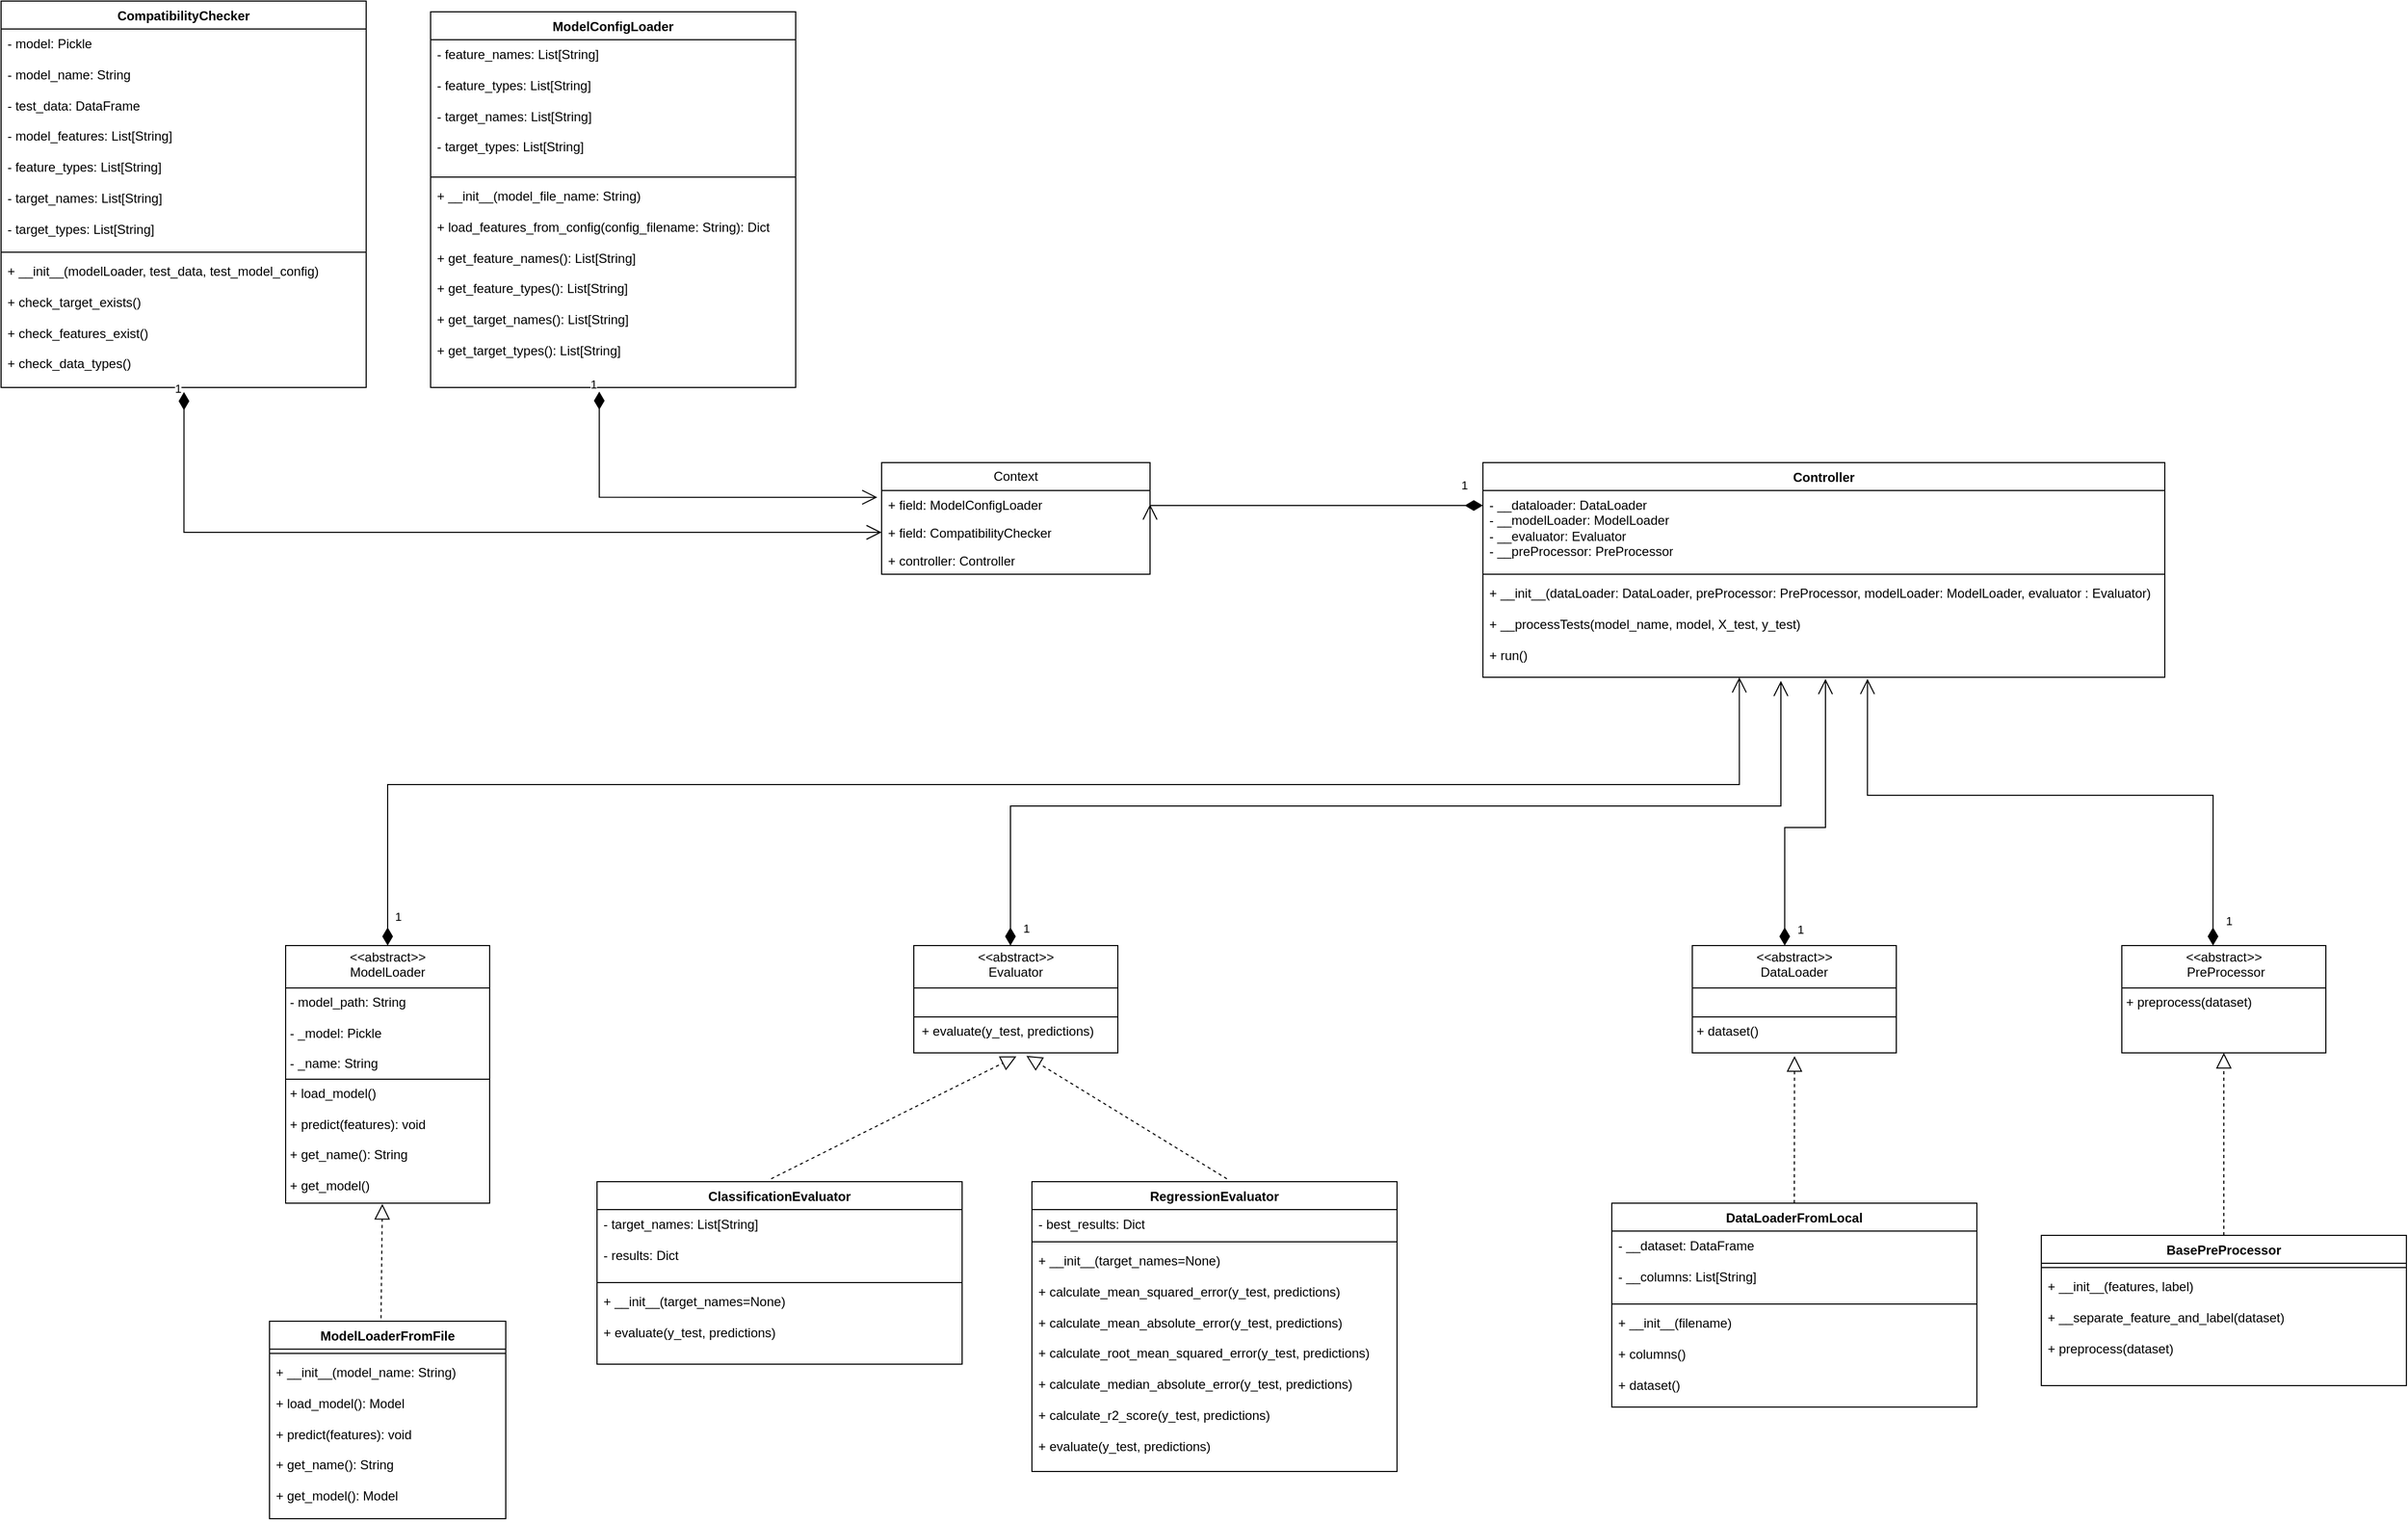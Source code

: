 <mxfile version="24.5.5" type="device">
  <diagram name="Page-1" id="_2zJslGOq1rbOXzVYuH7">
    <mxGraphModel dx="328" dy="1263" grid="1" gridSize="10" guides="1" tooltips="1" connect="1" arrows="1" fold="1" page="1" pageScale="1" pageWidth="850" pageHeight="1100" math="0" shadow="0">
      <root>
        <mxCell id="0" />
        <mxCell id="1" parent="0" />
        <mxCell id="mT_5UxTSljwef2Z8fzQx-3" value="&lt;p style=&quot;margin:0px;margin-top:4px;text-align:center;&quot;&gt;&lt;i&gt;&amp;lt;&amp;lt;&lt;/i&gt;abstract&lt;i&gt;&amp;gt;&amp;gt;&lt;/i&gt;&lt;br&gt;&lt;span style=&quot;text-align: left;&quot;&gt;ModelLoader&lt;/span&gt;&lt;br&gt;&lt;/p&gt;&lt;hr size=&quot;1&quot; style=&quot;border-style:solid;&quot;&gt;&lt;p style=&quot;margin:0px;margin-left:4px;&quot;&gt;- model_path: String&amp;nbsp;&lt;/p&gt;&lt;p style=&quot;margin:0px;margin-left:4px;&quot;&gt;&lt;br&gt;&lt;/p&gt;&lt;p style=&quot;margin:0px;margin-left:4px;&quot;&gt;- _model: Pickle&lt;/p&gt;&lt;p style=&quot;margin:0px;margin-left:4px;&quot;&gt;&lt;br&gt;&lt;/p&gt;&lt;p style=&quot;margin:0px;margin-left:4px;&quot;&gt;- _name: String&amp;nbsp;&lt;br&gt;&lt;/p&gt;&lt;hr size=&quot;1&quot; style=&quot;border-style:solid;&quot;&gt;&lt;p style=&quot;margin:0px;margin-left:4px;&quot;&gt;+ load_model()&amp;nbsp;&lt;/p&gt;&lt;p style=&quot;margin:0px;margin-left:4px;&quot;&gt;&lt;br&gt;&lt;/p&gt;&lt;p style=&quot;margin:0px;margin-left:4px;&quot;&gt;+ predict(features): void&amp;nbsp;&lt;/p&gt;&lt;p style=&quot;margin:0px;margin-left:4px;&quot;&gt;&lt;br&gt;&lt;/p&gt;&lt;p style=&quot;margin:0px;margin-left:4px;&quot;&gt;+ get_name(): String&lt;/p&gt;&lt;p style=&quot;margin:0px;margin-left:4px;&quot;&gt;&lt;br&gt;+ get_model()&amp;nbsp;&amp;nbsp;&lt;br&gt;&lt;/p&gt;" style="verticalAlign=top;align=left;overflow=fill;html=1;whiteSpace=wrap;" vertex="1" parent="1">
          <mxGeometry x="645" y="680" width="190" height="240" as="geometry" />
        </mxCell>
        <mxCell id="mT_5UxTSljwef2Z8fzQx-4" value="ModelLoaderFromFile" style="swimlane;fontStyle=1;align=center;verticalAlign=top;childLayout=stackLayout;horizontal=1;startSize=26;horizontalStack=0;resizeParent=1;resizeParentMax=0;resizeLast=0;collapsible=1;marginBottom=0;whiteSpace=wrap;html=1;" vertex="1" parent="1">
          <mxGeometry x="630" y="1030" width="220" height="184" as="geometry" />
        </mxCell>
        <mxCell id="mT_5UxTSljwef2Z8fzQx-6" value="" style="line;strokeWidth=1;fillColor=none;align=left;verticalAlign=middle;spacingTop=-1;spacingLeft=3;spacingRight=3;rotatable=0;labelPosition=right;points=[];portConstraint=eastwest;strokeColor=inherit;" vertex="1" parent="mT_5UxTSljwef2Z8fzQx-4">
          <mxGeometry y="26" width="220" height="8" as="geometry" />
        </mxCell>
        <mxCell id="mT_5UxTSljwef2Z8fzQx-7" value="&lt;div&gt;+ __init__(model_name: String)&lt;/div&gt;&lt;div&gt;&lt;br&gt;&lt;/div&gt;&lt;div&gt;+ load_model(): Model&lt;/div&gt;&lt;div&gt;&lt;br&gt;&lt;/div&gt;&lt;div&gt;+ predict(features): void&lt;/div&gt;&lt;div&gt;&lt;br&gt;&lt;/div&gt;&lt;div&gt;+ get_name(): String&lt;/div&gt;&lt;div&gt;&lt;br&gt;&lt;/div&gt;&lt;div&gt;+ get_model(): Model&lt;/div&gt;" style="text;strokeColor=none;fillColor=none;align=left;verticalAlign=top;spacingLeft=4;spacingRight=4;overflow=hidden;rotatable=0;points=[[0,0.5],[1,0.5]];portConstraint=eastwest;whiteSpace=wrap;html=1;" vertex="1" parent="mT_5UxTSljwef2Z8fzQx-4">
          <mxGeometry y="34" width="220" height="150" as="geometry" />
        </mxCell>
        <mxCell id="mT_5UxTSljwef2Z8fzQx-11" value="ModelConfigLoader" style="swimlane;fontStyle=1;align=center;verticalAlign=top;childLayout=stackLayout;horizontal=1;startSize=26;horizontalStack=0;resizeParent=1;resizeParentMax=0;resizeLast=0;collapsible=1;marginBottom=0;whiteSpace=wrap;html=1;" vertex="1" parent="1">
          <mxGeometry x="780" y="-190" width="340" height="350" as="geometry" />
        </mxCell>
        <mxCell id="mT_5UxTSljwef2Z8fzQx-12" value="&lt;div&gt;- feature_names: List[String]&lt;/div&gt;&lt;div&gt;&lt;br&gt;&lt;/div&gt;&lt;div&gt;- feature_types: List[String]&lt;/div&gt;&lt;div&gt;&lt;br&gt;&lt;/div&gt;&lt;div&gt;- target_names: List[String]&lt;/div&gt;&lt;div&gt;&lt;br&gt;&lt;/div&gt;&lt;div&gt;- target_types: List[String]&lt;/div&gt;" style="text;strokeColor=none;fillColor=none;align=left;verticalAlign=top;spacingLeft=4;spacingRight=4;overflow=hidden;rotatable=0;points=[[0,0.5],[1,0.5]];portConstraint=eastwest;whiteSpace=wrap;html=1;" vertex="1" parent="mT_5UxTSljwef2Z8fzQx-11">
          <mxGeometry y="26" width="340" height="124" as="geometry" />
        </mxCell>
        <mxCell id="mT_5UxTSljwef2Z8fzQx-13" value="" style="line;strokeWidth=1;fillColor=none;align=left;verticalAlign=middle;spacingTop=-1;spacingLeft=3;spacingRight=3;rotatable=0;labelPosition=right;points=[];portConstraint=eastwest;strokeColor=inherit;" vertex="1" parent="mT_5UxTSljwef2Z8fzQx-11">
          <mxGeometry y="150" width="340" height="8" as="geometry" />
        </mxCell>
        <mxCell id="mT_5UxTSljwef2Z8fzQx-14" value="&lt;div&gt;+ __init__(model_file_name: String)&lt;/div&gt;&lt;div&gt;&lt;br&gt;&lt;/div&gt;&lt;div&gt;+ load_features_from_config(config_filename: String): Dict&lt;/div&gt;&lt;div&gt;&lt;br&gt;&lt;/div&gt;&lt;div&gt;+ get_feature_names(): List[String]&lt;/div&gt;&lt;div&gt;&lt;br&gt;&lt;/div&gt;&lt;div&gt;+ get_feature_types(): List[String]&lt;/div&gt;&lt;div&gt;&lt;br&gt;&lt;/div&gt;&lt;div&gt;+ get_target_names(): List[String]&lt;/div&gt;&lt;div&gt;&lt;br&gt;&lt;/div&gt;&lt;div&gt;+ get_target_types(): List[String]&lt;/div&gt;" style="text;strokeColor=none;fillColor=none;align=left;verticalAlign=top;spacingLeft=4;spacingRight=4;overflow=hidden;rotatable=0;points=[[0,0.5],[1,0.5]];portConstraint=eastwest;whiteSpace=wrap;html=1;" vertex="1" parent="mT_5UxTSljwef2Z8fzQx-11">
          <mxGeometry y="158" width="340" height="192" as="geometry" />
        </mxCell>
        <mxCell id="mT_5UxTSljwef2Z8fzQx-15" value="&lt;p style=&quot;margin:0px;margin-top:4px;text-align:center;&quot;&gt;&lt;i&gt;&amp;lt;&amp;lt;&lt;/i&gt;abstract&lt;i&gt;&amp;gt;&amp;gt;&lt;/i&gt;&lt;br&gt;Evaluator&lt;br&gt;&lt;/p&gt;&lt;hr size=&quot;1&quot; style=&quot;border-style:solid;&quot;&gt;&lt;p style=&quot;margin:0px;margin-left:4px;&quot;&gt;&lt;br&gt;&lt;/p&gt;&lt;hr size=&quot;1&quot; style=&quot;border-style:solid;&quot;&gt;&lt;p style=&quot;margin:0px;margin-left:4px;&quot;&gt;&amp;nbsp;+ evaluate(y_test, predictions)&lt;br&gt;&lt;/p&gt;" style="verticalAlign=top;align=left;overflow=fill;html=1;whiteSpace=wrap;" vertex="1" parent="1">
          <mxGeometry x="1230" y="680" width="190" height="100" as="geometry" />
        </mxCell>
        <mxCell id="mT_5UxTSljwef2Z8fzQx-16" value="RegressionEvaluator" style="swimlane;fontStyle=1;align=center;verticalAlign=top;childLayout=stackLayout;horizontal=1;startSize=26;horizontalStack=0;resizeParent=1;resizeParentMax=0;resizeLast=0;collapsible=1;marginBottom=0;whiteSpace=wrap;html=1;" vertex="1" parent="1">
          <mxGeometry x="1340" y="900" width="340" height="270" as="geometry" />
        </mxCell>
        <mxCell id="mT_5UxTSljwef2Z8fzQx-17" value="- best_results: Dict     " style="text;strokeColor=none;fillColor=none;align=left;verticalAlign=top;spacingLeft=4;spacingRight=4;overflow=hidden;rotatable=0;points=[[0,0.5],[1,0.5]];portConstraint=eastwest;whiteSpace=wrap;html=1;" vertex="1" parent="mT_5UxTSljwef2Z8fzQx-16">
          <mxGeometry y="26" width="340" height="26" as="geometry" />
        </mxCell>
        <mxCell id="mT_5UxTSljwef2Z8fzQx-18" value="" style="line;strokeWidth=1;fillColor=none;align=left;verticalAlign=middle;spacingTop=-1;spacingLeft=3;spacingRight=3;rotatable=0;labelPosition=right;points=[];portConstraint=eastwest;strokeColor=inherit;" vertex="1" parent="mT_5UxTSljwef2Z8fzQx-16">
          <mxGeometry y="52" width="340" height="8" as="geometry" />
        </mxCell>
        <mxCell id="mT_5UxTSljwef2Z8fzQx-19" value="&lt;div&gt;+ __init__(target_names=None)&lt;/div&gt;&lt;div&gt;&amp;nbsp; &amp;nbsp; &amp;nbsp;&lt;/div&gt;&lt;div&gt;+ calculate_mean_squared_error(y_test, predictions)&lt;/div&gt;&lt;div&gt;&lt;br&gt;&lt;/div&gt;&lt;div&gt;+ calculate_mean_absolute_error(y_test, predictions)&lt;/div&gt;&lt;div&gt;&lt;br&gt;&lt;/div&gt;&lt;div&gt;+ calculate_root_mean_squared_error(y_test, predictions)&lt;/div&gt;&lt;div&gt;&lt;br&gt;&lt;/div&gt;&lt;div&gt;+ calculate_median_absolute_error(y_test, predictions)&lt;/div&gt;&lt;div&gt;&lt;br&gt;&lt;/div&gt;&lt;div&gt;+ calculate_r2_score(y_test, predictions)&lt;/div&gt;&lt;div&gt;&lt;br&gt;&lt;/div&gt;&lt;div&gt;+ evaluate(y_test, predictions)&lt;/div&gt;" style="text;strokeColor=none;fillColor=none;align=left;verticalAlign=top;spacingLeft=4;spacingRight=4;overflow=hidden;rotatable=0;points=[[0,0.5],[1,0.5]];portConstraint=eastwest;whiteSpace=wrap;html=1;" vertex="1" parent="mT_5UxTSljwef2Z8fzQx-16">
          <mxGeometry y="60" width="340" height="210" as="geometry" />
        </mxCell>
        <mxCell id="mT_5UxTSljwef2Z8fzQx-20" value="ClassificationEvaluator   " style="swimlane;fontStyle=1;align=center;verticalAlign=top;childLayout=stackLayout;horizontal=1;startSize=26;horizontalStack=0;resizeParent=1;resizeParentMax=0;resizeLast=0;collapsible=1;marginBottom=0;whiteSpace=wrap;html=1;" vertex="1" parent="1">
          <mxGeometry x="935" y="900" width="340" height="170" as="geometry" />
        </mxCell>
        <mxCell id="mT_5UxTSljwef2Z8fzQx-21" value="- target_names: List[String]&lt;br/&gt;&lt;br/&gt;- results: Dict     " style="text;strokeColor=none;fillColor=none;align=left;verticalAlign=top;spacingLeft=4;spacingRight=4;overflow=hidden;rotatable=0;points=[[0,0.5],[1,0.5]];portConstraint=eastwest;whiteSpace=wrap;html=1;" vertex="1" parent="mT_5UxTSljwef2Z8fzQx-20">
          <mxGeometry y="26" width="340" height="64" as="geometry" />
        </mxCell>
        <mxCell id="mT_5UxTSljwef2Z8fzQx-22" value="" style="line;strokeWidth=1;fillColor=none;align=left;verticalAlign=middle;spacingTop=-1;spacingLeft=3;spacingRight=3;rotatable=0;labelPosition=right;points=[];portConstraint=eastwest;strokeColor=inherit;" vertex="1" parent="mT_5UxTSljwef2Z8fzQx-20">
          <mxGeometry y="90" width="340" height="8" as="geometry" />
        </mxCell>
        <mxCell id="mT_5UxTSljwef2Z8fzQx-23" value="+ __init__(target_names=None)&lt;br/&gt;&lt;br/&gt;+ evaluate(y_test, predictions)" style="text;strokeColor=none;fillColor=none;align=left;verticalAlign=top;spacingLeft=4;spacingRight=4;overflow=hidden;rotatable=0;points=[[0,0.5],[1,0.5]];portConstraint=eastwest;whiteSpace=wrap;html=1;" vertex="1" parent="mT_5UxTSljwef2Z8fzQx-20">
          <mxGeometry y="98" width="340" height="72" as="geometry" />
        </mxCell>
        <mxCell id="mT_5UxTSljwef2Z8fzQx-24" value="&lt;p style=&quot;margin:0px;margin-top:4px;text-align:center;&quot;&gt;&lt;i&gt;&amp;lt;&amp;lt;&lt;/i&gt;abstract&lt;i&gt;&amp;gt;&amp;gt;&lt;/i&gt;&lt;br&gt;DataLoader&lt;br&gt;&lt;/p&gt;&lt;hr size=&quot;1&quot; style=&quot;border-style:solid;&quot;&gt;&lt;p style=&quot;margin:0px;margin-left:4px;&quot;&gt;&lt;br&gt;&lt;/p&gt;&lt;hr size=&quot;1&quot; style=&quot;border-style:solid;&quot;&gt;&lt;p style=&quot;margin:0px;margin-left:4px;&quot;&gt;+ dataset()&lt;br&gt;&lt;/p&gt;" style="verticalAlign=top;align=left;overflow=fill;html=1;whiteSpace=wrap;" vertex="1" parent="1">
          <mxGeometry x="1955" y="680" width="190" height="100" as="geometry" />
        </mxCell>
        <mxCell id="mT_5UxTSljwef2Z8fzQx-25" value="DataLoaderFromLocal" style="swimlane;fontStyle=1;align=center;verticalAlign=top;childLayout=stackLayout;horizontal=1;startSize=26;horizontalStack=0;resizeParent=1;resizeParentMax=0;resizeLast=0;collapsible=1;marginBottom=0;whiteSpace=wrap;html=1;" vertex="1" parent="1">
          <mxGeometry x="1880" y="920" width="340" height="190" as="geometry" />
        </mxCell>
        <mxCell id="mT_5UxTSljwef2Z8fzQx-26" value="- __dataset: DataFrame&lt;br&gt;&lt;br&gt;- __columns: List[String]" style="text;strokeColor=none;fillColor=none;align=left;verticalAlign=top;spacingLeft=4;spacingRight=4;overflow=hidden;rotatable=0;points=[[0,0.5],[1,0.5]];portConstraint=eastwest;whiteSpace=wrap;html=1;" vertex="1" parent="mT_5UxTSljwef2Z8fzQx-25">
          <mxGeometry y="26" width="340" height="64" as="geometry" />
        </mxCell>
        <mxCell id="mT_5UxTSljwef2Z8fzQx-27" value="" style="line;strokeWidth=1;fillColor=none;align=left;verticalAlign=middle;spacingTop=-1;spacingLeft=3;spacingRight=3;rotatable=0;labelPosition=right;points=[];portConstraint=eastwest;strokeColor=inherit;" vertex="1" parent="mT_5UxTSljwef2Z8fzQx-25">
          <mxGeometry y="90" width="340" height="8" as="geometry" />
        </mxCell>
        <mxCell id="mT_5UxTSljwef2Z8fzQx-28" value="+ __init__(filename)&lt;br/&gt;&lt;br/&gt;+ columns()&lt;br/&gt;&lt;br/&gt;+ dataset()" style="text;strokeColor=none;fillColor=none;align=left;verticalAlign=top;spacingLeft=4;spacingRight=4;overflow=hidden;rotatable=0;points=[[0,0.5],[1,0.5]];portConstraint=eastwest;whiteSpace=wrap;html=1;" vertex="1" parent="mT_5UxTSljwef2Z8fzQx-25">
          <mxGeometry y="98" width="340" height="92" as="geometry" />
        </mxCell>
        <mxCell id="mT_5UxTSljwef2Z8fzQx-29" value="CompatibilityChecker" style="swimlane;fontStyle=1;align=center;verticalAlign=top;childLayout=stackLayout;horizontal=1;startSize=26;horizontalStack=0;resizeParent=1;resizeParentMax=0;resizeLast=0;collapsible=1;marginBottom=0;whiteSpace=wrap;html=1;" vertex="1" parent="1">
          <mxGeometry x="380" y="-200" width="340" height="360" as="geometry" />
        </mxCell>
        <mxCell id="mT_5UxTSljwef2Z8fzQx-30" value="- model:&amp;nbsp;&lt;span style=&quot;background-color: initial;&quot;&gt;Pickle&lt;/span&gt;&lt;div&gt;&lt;br&gt;- model_name: String&lt;/div&gt;&lt;div&gt;&lt;br&gt;- test_data: DataFrame&lt;/div&gt;&lt;div&gt;&lt;br&gt;- model_features:&amp;nbsp;&lt;span style=&quot;background-color: initial;&quot;&gt;List[String]&lt;/span&gt;&lt;/div&gt;&lt;div&gt;&lt;br&gt;- feature_types:&amp;nbsp;&lt;span style=&quot;background-color: initial;&quot;&gt;List[String]&lt;/span&gt;&lt;/div&gt;&lt;div&gt;&lt;br&gt;- target_names:&amp;nbsp;&lt;span style=&quot;background-color: initial;&quot;&gt;List[String]&lt;/span&gt;&lt;/div&gt;&lt;div&gt;&lt;br&gt;- target_types:&amp;nbsp;&lt;span style=&quot;background-color: initial;&quot;&gt;List[String]&lt;/span&gt;&lt;/div&gt;" style="text;strokeColor=none;fillColor=none;align=left;verticalAlign=top;spacingLeft=4;spacingRight=4;overflow=hidden;rotatable=0;points=[[0,0.5],[1,0.5]];portConstraint=eastwest;whiteSpace=wrap;html=1;" vertex="1" parent="mT_5UxTSljwef2Z8fzQx-29">
          <mxGeometry y="26" width="340" height="204" as="geometry" />
        </mxCell>
        <mxCell id="mT_5UxTSljwef2Z8fzQx-31" value="" style="line;strokeWidth=1;fillColor=none;align=left;verticalAlign=middle;spacingTop=-1;spacingLeft=3;spacingRight=3;rotatable=0;labelPosition=right;points=[];portConstraint=eastwest;strokeColor=inherit;" vertex="1" parent="mT_5UxTSljwef2Z8fzQx-29">
          <mxGeometry y="230" width="340" height="8" as="geometry" />
        </mxCell>
        <mxCell id="mT_5UxTSljwef2Z8fzQx-32" value="+ __init__(modelLoader, test_data, test_model_config)&lt;br/&gt;&lt;br/&gt;+ check_target_exists()&lt;br/&gt;&lt;br/&gt;+ check_features_exist()&lt;br/&gt;&lt;br/&gt;+ check_data_types()" style="text;strokeColor=none;fillColor=none;align=left;verticalAlign=top;spacingLeft=4;spacingRight=4;overflow=hidden;rotatable=0;points=[[0,0.5],[1,0.5]];portConstraint=eastwest;whiteSpace=wrap;html=1;" vertex="1" parent="mT_5UxTSljwef2Z8fzQx-29">
          <mxGeometry y="238" width="340" height="122" as="geometry" />
        </mxCell>
        <mxCell id="mT_5UxTSljwef2Z8fzQx-33" value="&lt;p style=&quot;margin:0px;margin-top:4px;text-align:center;&quot;&gt;&lt;i&gt;&amp;lt;&amp;lt;&lt;/i&gt;abstract&lt;i&gt;&amp;gt;&amp;gt;&lt;/i&gt;&lt;br&gt;&lt;/p&gt;&lt;p style=&quot;text-align: center; margin: 0px 0px 0px 4px;&quot;&gt;&lt;span style=&quot;background-color: initial;&quot;&gt;PreProcessor&lt;/span&gt;&lt;br&gt;&lt;/p&gt;&lt;hr size=&quot;1&quot; style=&quot;border-style:solid;&quot;&gt;&lt;p style=&quot;margin:0px;margin-left:4px;&quot;&gt;+ preprocess(dataset)&lt;br&gt;&lt;/p&gt;" style="verticalAlign=top;align=left;overflow=fill;html=1;whiteSpace=wrap;" vertex="1" parent="1">
          <mxGeometry x="2355" y="680" width="190" height="100" as="geometry" />
        </mxCell>
        <mxCell id="mT_5UxTSljwef2Z8fzQx-34" value="BasePreProcessor" style="swimlane;fontStyle=1;align=center;verticalAlign=top;childLayout=stackLayout;horizontal=1;startSize=26;horizontalStack=0;resizeParent=1;resizeParentMax=0;resizeLast=0;collapsible=1;marginBottom=0;whiteSpace=wrap;html=1;" vertex="1" parent="1">
          <mxGeometry x="2280" y="950" width="340" height="140" as="geometry" />
        </mxCell>
        <mxCell id="mT_5UxTSljwef2Z8fzQx-36" value="" style="line;strokeWidth=1;fillColor=none;align=left;verticalAlign=middle;spacingTop=-1;spacingLeft=3;spacingRight=3;rotatable=0;labelPosition=right;points=[];portConstraint=eastwest;strokeColor=inherit;" vertex="1" parent="mT_5UxTSljwef2Z8fzQx-34">
          <mxGeometry y="26" width="340" height="8" as="geometry" />
        </mxCell>
        <mxCell id="mT_5UxTSljwef2Z8fzQx-37" value="&lt;div&gt;+ __init__(features, label)&lt;/div&gt;&lt;div&gt;&lt;br&gt;&lt;/div&gt;&lt;div&gt;+&amp;nbsp;__separate_feature_and_label(dataset)&lt;/div&gt;&lt;div&gt;&lt;br&gt;&lt;/div&gt;&lt;div&gt;+&amp;nbsp;preprocess(dataset)&lt;/div&gt;" style="text;strokeColor=none;fillColor=none;align=left;verticalAlign=top;spacingLeft=4;spacingRight=4;overflow=hidden;rotatable=0;points=[[0,0.5],[1,0.5]];portConstraint=eastwest;whiteSpace=wrap;html=1;" vertex="1" parent="mT_5UxTSljwef2Z8fzQx-34">
          <mxGeometry y="34" width="340" height="106" as="geometry" />
        </mxCell>
        <mxCell id="mT_5UxTSljwef2Z8fzQx-38" value="Controller" style="swimlane;fontStyle=1;align=center;verticalAlign=top;childLayout=stackLayout;horizontal=1;startSize=26;horizontalStack=0;resizeParent=1;resizeParentMax=0;resizeLast=0;collapsible=1;marginBottom=0;whiteSpace=wrap;html=1;" vertex="1" parent="1">
          <mxGeometry x="1760" y="230" width="635" height="200" as="geometry" />
        </mxCell>
        <mxCell id="mT_5UxTSljwef2Z8fzQx-39" value="- __dataloader: DataLoader&lt;br/&gt;- __modelLoader: ModelLoader&lt;br/&gt;- __evaluator: Evaluator&lt;br/&gt;- __preProcessor: PreProcessor" style="text;strokeColor=none;fillColor=none;align=left;verticalAlign=top;spacingLeft=4;spacingRight=4;overflow=hidden;rotatable=0;points=[[0,0.5],[1,0.5]];portConstraint=eastwest;whiteSpace=wrap;html=1;" vertex="1" parent="mT_5UxTSljwef2Z8fzQx-38">
          <mxGeometry y="26" width="635" height="74" as="geometry" />
        </mxCell>
        <mxCell id="mT_5UxTSljwef2Z8fzQx-40" value="" style="line;strokeWidth=1;fillColor=none;align=left;verticalAlign=middle;spacingTop=-1;spacingLeft=3;spacingRight=3;rotatable=0;labelPosition=right;points=[];portConstraint=eastwest;strokeColor=inherit;" vertex="1" parent="mT_5UxTSljwef2Z8fzQx-38">
          <mxGeometry y="100" width="635" height="8" as="geometry" />
        </mxCell>
        <mxCell id="mT_5UxTSljwef2Z8fzQx-41" value="+ __init__(dataLoader: DataLoader, preProcessor: PreProcessor, modelLoader: ModelLoader, evaluator : Evaluator)&lt;div&gt;&lt;br&gt;+ __processTests(model_name, model, X_test, y_test)&lt;/div&gt;&lt;div&gt;&lt;br&gt;+ run()&lt;/div&gt;" style="text;strokeColor=none;fillColor=none;align=left;verticalAlign=top;spacingLeft=4;spacingRight=4;overflow=hidden;rotatable=0;points=[[0,0.5],[1,0.5]];portConstraint=eastwest;whiteSpace=wrap;html=1;" vertex="1" parent="mT_5UxTSljwef2Z8fzQx-38">
          <mxGeometry y="108" width="635" height="92" as="geometry" />
        </mxCell>
        <mxCell id="mT_5UxTSljwef2Z8fzQx-44" value="1" style="endArrow=open;html=1;endSize=12;startArrow=diamondThin;startSize=14;startFill=1;edgeStyle=orthogonalEdgeStyle;align=left;verticalAlign=bottom;rounded=0;exitX=0.462;exitY=1.02;exitDx=0;exitDy=0;exitPerimeter=0;entryX=-0.016;entryY=0.244;entryDx=0;entryDy=0;entryPerimeter=0;" edge="1" parent="1" source="mT_5UxTSljwef2Z8fzQx-14" target="mT_5UxTSljwef2Z8fzQx-56">
          <mxGeometry x="-0.985" y="-10" relative="1" as="geometry">
            <mxPoint x="770" y="620" as="sourcePoint" />
            <mxPoint x="1120" y="384" as="targetPoint" />
            <Array as="points">
              <mxPoint x="937" y="262" />
            </Array>
            <mxPoint as="offset" />
          </mxGeometry>
        </mxCell>
        <mxCell id="mT_5UxTSljwef2Z8fzQx-46" value="1" style="endArrow=open;html=1;endSize=12;startArrow=diamondThin;startSize=14;startFill=1;edgeStyle=orthogonalEdgeStyle;align=left;verticalAlign=bottom;rounded=0;exitX=0.5;exitY=0;exitDx=0;exitDy=0;entryX=0.376;entryY=1.001;entryDx=0;entryDy=0;entryPerimeter=0;" edge="1" parent="1" source="mT_5UxTSljwef2Z8fzQx-3" target="mT_5UxTSljwef2Z8fzQx-41">
          <mxGeometry x="-0.976" y="-5" relative="1" as="geometry">
            <mxPoint x="730" y="690" as="sourcePoint" />
            <mxPoint x="1800" y="440" as="targetPoint" />
            <Array as="points">
              <mxPoint x="740" y="530" />
              <mxPoint x="1999" y="530" />
            </Array>
            <mxPoint as="offset" />
          </mxGeometry>
        </mxCell>
        <mxCell id="mT_5UxTSljwef2Z8fzQx-47" value="1" style="endArrow=open;html=1;endSize=12;startArrow=diamondThin;startSize=14;startFill=1;edgeStyle=orthogonalEdgeStyle;align=left;verticalAlign=bottom;rounded=0;entryX=0.437;entryY=1.037;entryDx=0;entryDy=0;entryPerimeter=0;" edge="1" parent="1" source="mT_5UxTSljwef2Z8fzQx-15" target="mT_5UxTSljwef2Z8fzQx-41">
          <mxGeometry x="-0.985" y="-10" relative="1" as="geometry">
            <mxPoint x="730" y="690" as="sourcePoint" />
            <mxPoint x="1850" y="435" as="targetPoint" />
            <Array as="points">
              <mxPoint x="1320" y="550" />
              <mxPoint x="2038" y="550" />
            </Array>
            <mxPoint as="offset" />
          </mxGeometry>
        </mxCell>
        <mxCell id="mT_5UxTSljwef2Z8fzQx-48" value="1" style="endArrow=open;html=1;endSize=12;startArrow=diamondThin;startSize=14;startFill=1;edgeStyle=orthogonalEdgeStyle;align=left;verticalAlign=bottom;rounded=0;entryX=0.502;entryY=1.017;entryDx=0;entryDy=0;entryPerimeter=0;exitX=0.453;exitY=0;exitDx=0;exitDy=0;exitPerimeter=0;" edge="1" parent="1" source="mT_5UxTSljwef2Z8fzQx-24" target="mT_5UxTSljwef2Z8fzQx-41">
          <mxGeometry x="-0.953" y="-10" relative="1" as="geometry">
            <mxPoint x="2531" y="939" as="sourcePoint" />
            <mxPoint x="2090" y="440" as="targetPoint" />
            <Array as="points">
              <mxPoint x="2041" y="570" />
              <mxPoint x="2079" y="570" />
              <mxPoint x="2079" y="432" />
            </Array>
            <mxPoint as="offset" />
          </mxGeometry>
        </mxCell>
        <mxCell id="mT_5UxTSljwef2Z8fzQx-49" value="1" style="endArrow=open;html=1;endSize=12;startArrow=diamondThin;startSize=14;startFill=1;edgeStyle=orthogonalEdgeStyle;align=left;verticalAlign=bottom;rounded=0;entryX=0.564;entryY=1.017;entryDx=0;entryDy=0;entryPerimeter=0;exitX=0.447;exitY=0;exitDx=0;exitDy=0;exitPerimeter=0;" edge="1" parent="1" source="mT_5UxTSljwef2Z8fzQx-33" target="mT_5UxTSljwef2Z8fzQx-41">
          <mxGeometry x="-0.953" y="-10" relative="1" as="geometry">
            <mxPoint x="2440" y="670" as="sourcePoint" />
            <mxPoint x="2140" y="440" as="targetPoint" />
            <Array as="points">
              <mxPoint x="2440" y="660" />
              <mxPoint x="2440" y="540" />
              <mxPoint x="2118" y="540" />
            </Array>
            <mxPoint as="offset" />
          </mxGeometry>
        </mxCell>
        <mxCell id="mT_5UxTSljwef2Z8fzQx-50" value="" style="endArrow=block;dashed=1;endFill=0;endSize=12;html=1;rounded=0;entryX=0.474;entryY=1.003;entryDx=0;entryDy=0;entryPerimeter=0;exitX=0.472;exitY=-0.015;exitDx=0;exitDy=0;exitPerimeter=0;" edge="1" parent="1" source="mT_5UxTSljwef2Z8fzQx-4" target="mT_5UxTSljwef2Z8fzQx-3">
          <mxGeometry width="160" relative="1" as="geometry">
            <mxPoint x="925" y="920" as="sourcePoint" />
            <mxPoint x="1085" y="920" as="targetPoint" />
          </mxGeometry>
        </mxCell>
        <mxCell id="mT_5UxTSljwef2Z8fzQx-51" value="" style="endArrow=block;dashed=1;endFill=0;endSize=12;html=1;rounded=0;entryX=0.501;entryY=1.03;entryDx=0;entryDy=0;entryPerimeter=0;exitX=0.5;exitY=0;exitDx=0;exitDy=0;" edge="1" parent="1" source="mT_5UxTSljwef2Z8fzQx-25" target="mT_5UxTSljwef2Z8fzQx-24">
          <mxGeometry width="160" relative="1" as="geometry">
            <mxPoint x="1950" y="840" as="sourcePoint" />
            <mxPoint x="2110" y="840" as="targetPoint" />
          </mxGeometry>
        </mxCell>
        <mxCell id="mT_5UxTSljwef2Z8fzQx-52" value="" style="endArrow=block;dashed=1;endFill=0;endSize=12;html=1;rounded=0;entryX=0.552;entryY=1.028;entryDx=0;entryDy=0;entryPerimeter=0;exitX=0.534;exitY=-0.01;exitDx=0;exitDy=0;exitPerimeter=0;" edge="1" parent="1" source="mT_5UxTSljwef2Z8fzQx-16" target="mT_5UxTSljwef2Z8fzQx-15">
          <mxGeometry width="160" relative="1" as="geometry">
            <mxPoint x="1360" y="830" as="sourcePoint" />
            <mxPoint x="1520" y="830" as="targetPoint" />
          </mxGeometry>
        </mxCell>
        <mxCell id="mT_5UxTSljwef2Z8fzQx-53" value="" style="endArrow=block;dashed=1;endFill=0;endSize=12;html=1;rounded=0;exitX=0.477;exitY=-0.016;exitDx=0;exitDy=0;exitPerimeter=0;entryX=0.503;entryY=1.032;entryDx=0;entryDy=0;entryPerimeter=0;" edge="1" parent="1" source="mT_5UxTSljwef2Z8fzQx-20" target="mT_5UxTSljwef2Z8fzQx-15">
          <mxGeometry width="160" relative="1" as="geometry">
            <mxPoint x="1160" y="840" as="sourcePoint" />
            <mxPoint x="1320" y="840" as="targetPoint" />
          </mxGeometry>
        </mxCell>
        <mxCell id="mT_5UxTSljwef2Z8fzQx-54" value="" style="endArrow=block;dashed=1;endFill=0;endSize=12;html=1;rounded=0;entryX=0.5;entryY=1;entryDx=0;entryDy=0;exitX=0.5;exitY=0;exitDx=0;exitDy=0;" edge="1" parent="1" source="mT_5UxTSljwef2Z8fzQx-34" target="mT_5UxTSljwef2Z8fzQx-33">
          <mxGeometry width="160" relative="1" as="geometry">
            <mxPoint x="2450" y="940" as="sourcePoint" />
            <mxPoint x="1550" y="813" as="targetPoint" />
          </mxGeometry>
        </mxCell>
        <mxCell id="mT_5UxTSljwef2Z8fzQx-55" value="Context" style="swimlane;fontStyle=0;childLayout=stackLayout;horizontal=1;startSize=26;fillColor=none;horizontalStack=0;resizeParent=1;resizeParentMax=0;resizeLast=0;collapsible=1;marginBottom=0;whiteSpace=wrap;html=1;" vertex="1" parent="1">
          <mxGeometry x="1200" y="230" width="250" height="104" as="geometry" />
        </mxCell>
        <mxCell id="mT_5UxTSljwef2Z8fzQx-56" value="+ field:&amp;nbsp;ModelConfigLoader" style="text;strokeColor=none;fillColor=none;align=left;verticalAlign=top;spacingLeft=4;spacingRight=4;overflow=hidden;rotatable=0;points=[[0,0.5],[1,0.5]];portConstraint=eastwest;whiteSpace=wrap;html=1;" vertex="1" parent="mT_5UxTSljwef2Z8fzQx-55">
          <mxGeometry y="26" width="250" height="26" as="geometry" />
        </mxCell>
        <mxCell id="mT_5UxTSljwef2Z8fzQx-57" value="+ field: CompatibilityChecker" style="text;strokeColor=none;fillColor=none;align=left;verticalAlign=top;spacingLeft=4;spacingRight=4;overflow=hidden;rotatable=0;points=[[0,0.5],[1,0.5]];portConstraint=eastwest;whiteSpace=wrap;html=1;" vertex="1" parent="mT_5UxTSljwef2Z8fzQx-55">
          <mxGeometry y="52" width="250" height="26" as="geometry" />
        </mxCell>
        <mxCell id="mT_5UxTSljwef2Z8fzQx-58" value="+ controller: Controller" style="text;strokeColor=none;fillColor=none;align=left;verticalAlign=top;spacingLeft=4;spacingRight=4;overflow=hidden;rotatable=0;points=[[0,0.5],[1,0.5]];portConstraint=eastwest;whiteSpace=wrap;html=1;" vertex="1" parent="mT_5UxTSljwef2Z8fzQx-55">
          <mxGeometry y="78" width="250" height="26" as="geometry" />
        </mxCell>
        <mxCell id="mT_5UxTSljwef2Z8fzQx-59" value="1" style="endArrow=open;html=1;endSize=12;startArrow=diamondThin;startSize=14;startFill=1;edgeStyle=orthogonalEdgeStyle;align=left;verticalAlign=bottom;rounded=0;exitX=0.501;exitY=1.035;exitDx=0;exitDy=0;exitPerimeter=0;entryX=0;entryY=0.5;entryDx=0;entryDy=0;" edge="1" parent="1" source="mT_5UxTSljwef2Z8fzQx-32" target="mT_5UxTSljwef2Z8fzQx-57">
          <mxGeometry x="-0.985" y="-10" relative="1" as="geometry">
            <mxPoint x="947" y="174" as="sourcePoint" />
            <mxPoint x="1206" y="272" as="targetPoint" />
            <Array as="points">
              <mxPoint x="550" y="295" />
            </Array>
            <mxPoint as="offset" />
          </mxGeometry>
        </mxCell>
        <mxCell id="mT_5UxTSljwef2Z8fzQx-60" value="1" style="endArrow=open;html=1;endSize=12;startArrow=diamondThin;startSize=14;startFill=1;edgeStyle=orthogonalEdgeStyle;align=left;verticalAlign=bottom;rounded=0;entryX=1;entryY=0.5;entryDx=0;entryDy=0;exitX=0;exitY=0.189;exitDx=0;exitDy=0;exitPerimeter=0;" edge="1" parent="1" source="mT_5UxTSljwef2Z8fzQx-39" target="mT_5UxTSljwef2Z8fzQx-56">
          <mxGeometry x="-0.858" y="-10" relative="1" as="geometry">
            <mxPoint x="1730" y="270" as="sourcePoint" />
            <mxPoint x="1206" y="272" as="targetPoint" />
            <Array as="points">
              <mxPoint x="1450" y="270" />
            </Array>
            <mxPoint as="offset" />
          </mxGeometry>
        </mxCell>
      </root>
    </mxGraphModel>
  </diagram>
</mxfile>
